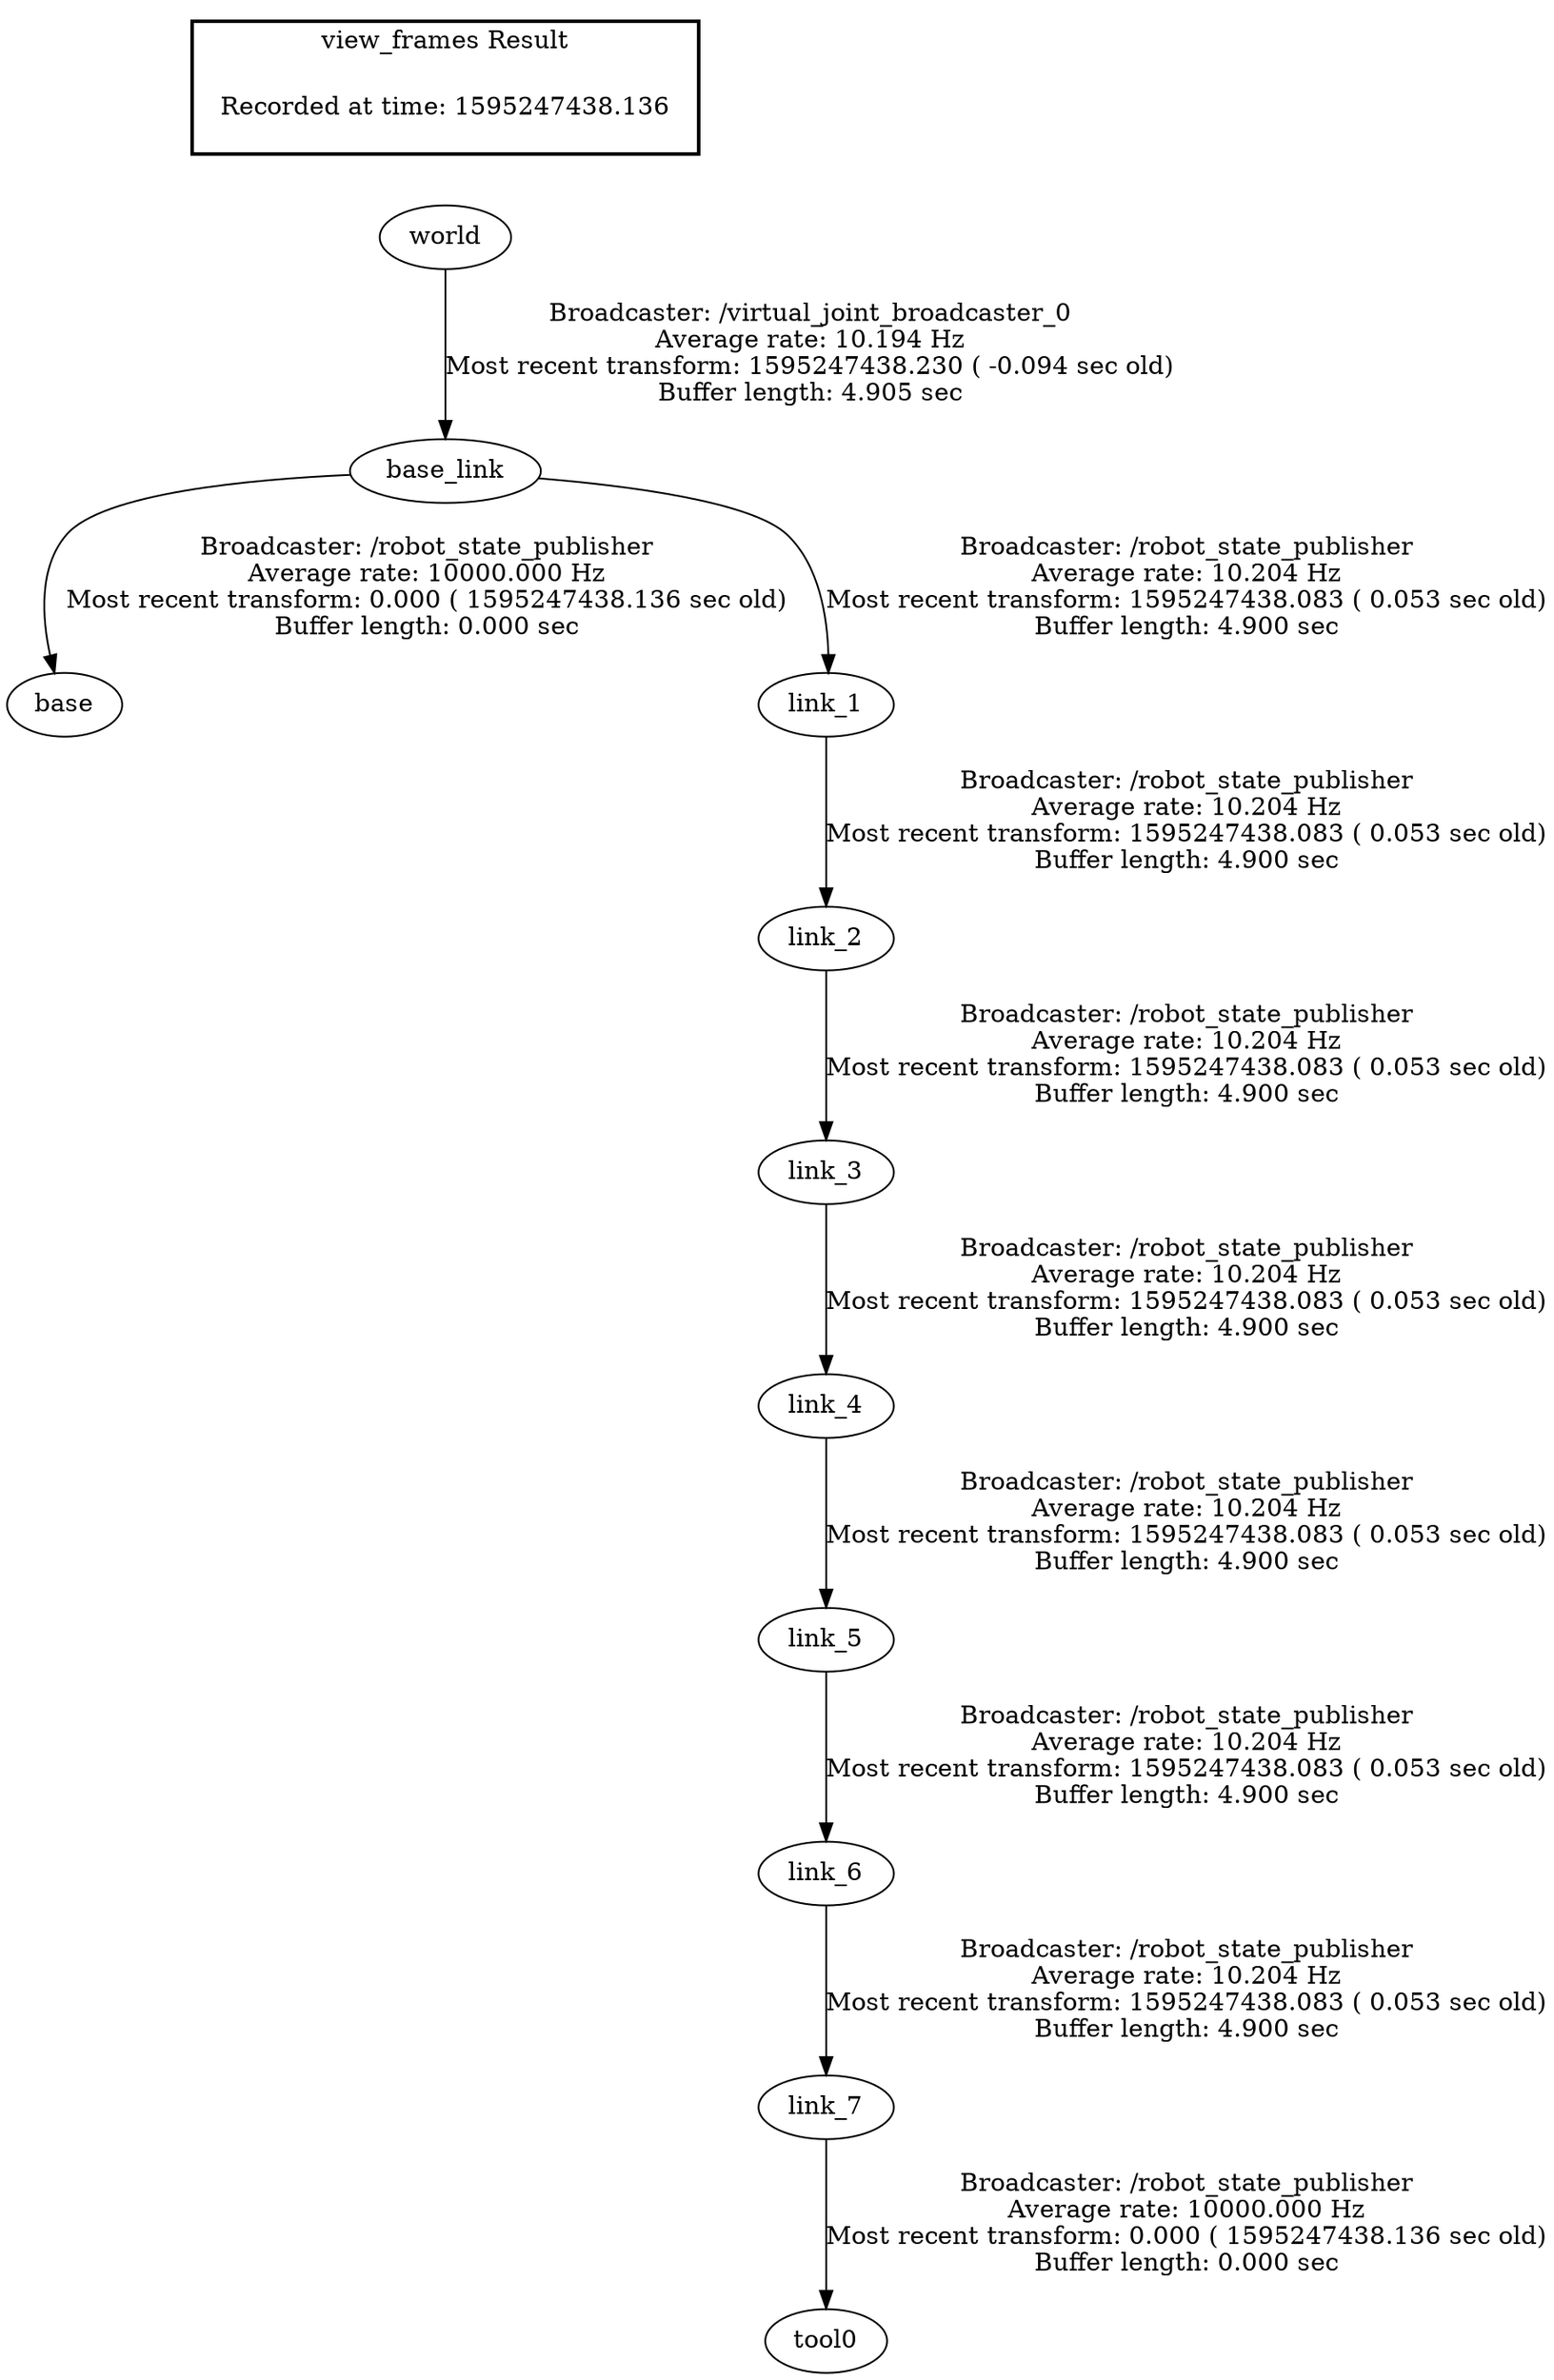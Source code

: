 digraph G {
"base_link" -> "base"[label="Broadcaster: /robot_state_publisher\nAverage rate: 10000.000 Hz\nMost recent transform: 0.000 ( 1595247438.136 sec old)\nBuffer length: 0.000 sec\n"];
"world" -> "base_link"[label="Broadcaster: /virtual_joint_broadcaster_0\nAverage rate: 10.194 Hz\nMost recent transform: 1595247438.230 ( -0.094 sec old)\nBuffer length: 4.905 sec\n"];
"link_7" -> "tool0"[label="Broadcaster: /robot_state_publisher\nAverage rate: 10000.000 Hz\nMost recent transform: 0.000 ( 1595247438.136 sec old)\nBuffer length: 0.000 sec\n"];
"link_6" -> "link_7"[label="Broadcaster: /robot_state_publisher\nAverage rate: 10.204 Hz\nMost recent transform: 1595247438.083 ( 0.053 sec old)\nBuffer length: 4.900 sec\n"];
"base_link" -> "link_1"[label="Broadcaster: /robot_state_publisher\nAverage rate: 10.204 Hz\nMost recent transform: 1595247438.083 ( 0.053 sec old)\nBuffer length: 4.900 sec\n"];
"link_1" -> "link_2"[label="Broadcaster: /robot_state_publisher\nAverage rate: 10.204 Hz\nMost recent transform: 1595247438.083 ( 0.053 sec old)\nBuffer length: 4.900 sec\n"];
"link_2" -> "link_3"[label="Broadcaster: /robot_state_publisher\nAverage rate: 10.204 Hz\nMost recent transform: 1595247438.083 ( 0.053 sec old)\nBuffer length: 4.900 sec\n"];
"link_3" -> "link_4"[label="Broadcaster: /robot_state_publisher\nAverage rate: 10.204 Hz\nMost recent transform: 1595247438.083 ( 0.053 sec old)\nBuffer length: 4.900 sec\n"];
"link_4" -> "link_5"[label="Broadcaster: /robot_state_publisher\nAverage rate: 10.204 Hz\nMost recent transform: 1595247438.083 ( 0.053 sec old)\nBuffer length: 4.900 sec\n"];
"link_5" -> "link_6"[label="Broadcaster: /robot_state_publisher\nAverage rate: 10.204 Hz\nMost recent transform: 1595247438.083 ( 0.053 sec old)\nBuffer length: 4.900 sec\n"];
edge [style=invis];
 subgraph cluster_legend { style=bold; color=black; label ="view_frames Result";
"Recorded at time: 1595247438.136"[ shape=plaintext ] ;
 }->"world";
}